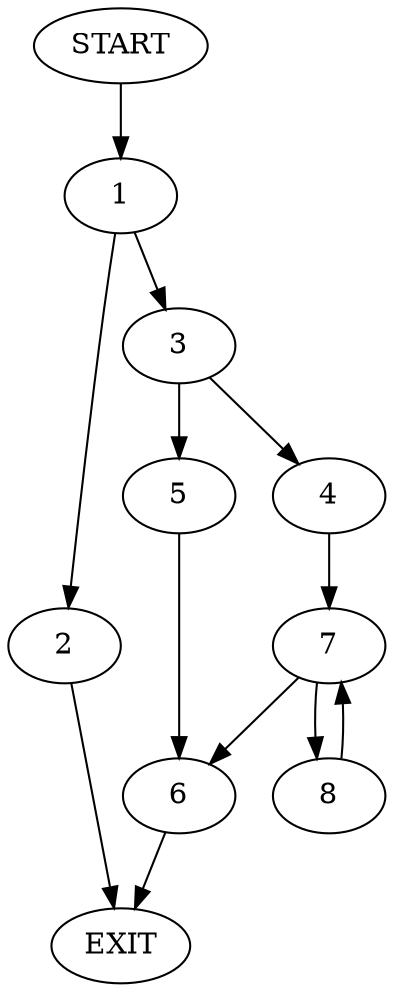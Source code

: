 digraph {
0 [label="START"]
9 [label="EXIT"]
0 -> 1
1 -> 2
1 -> 3
3 -> 4
3 -> 5
2 -> 9
5 -> 6
4 -> 7
6 -> 9
7 -> 8
7 -> 6
8 -> 7
}
